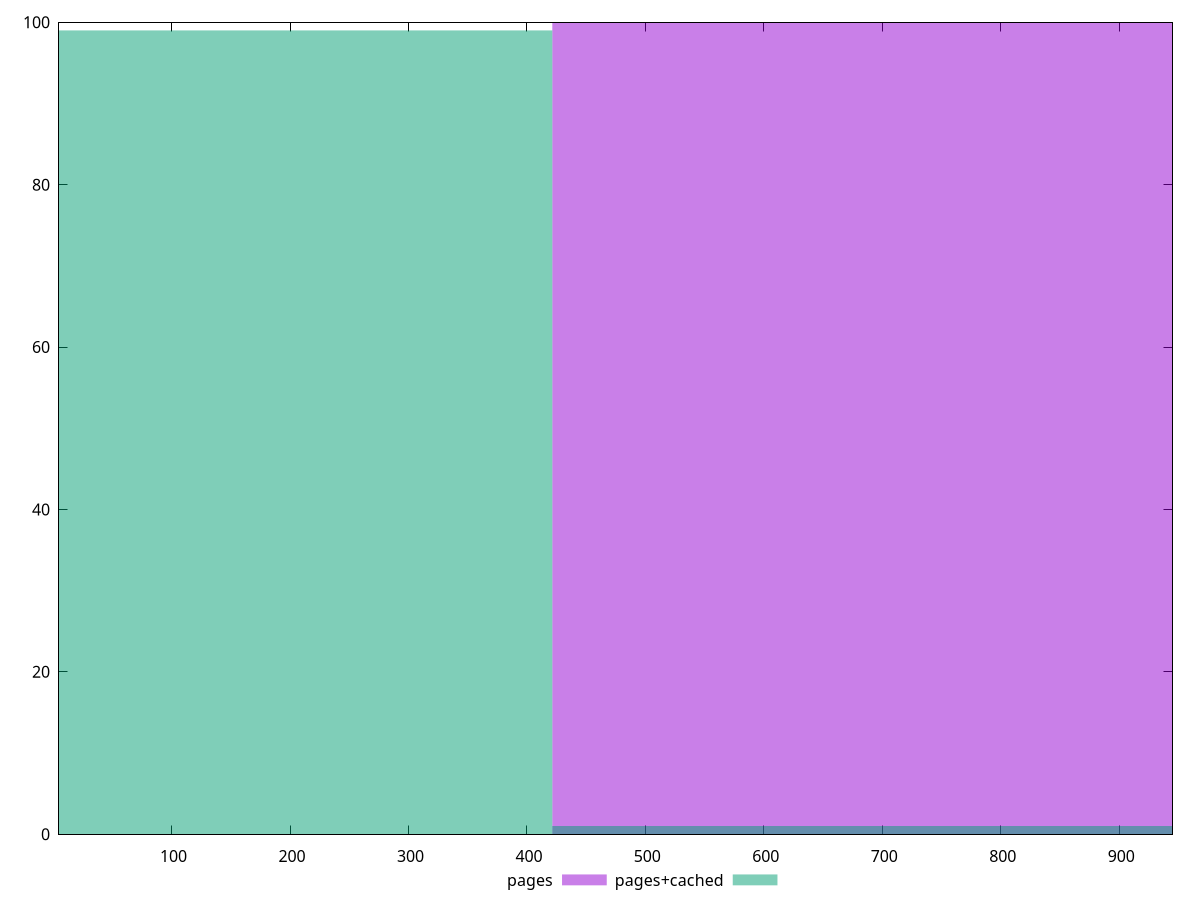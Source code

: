 reset

$pages <<EOF
842.8686068765131 100
EOF

$pagesCached <<EOF
842.8686068765131 1
0 99
EOF

set key outside below
set boxwidth 842.8686068765131
set xrange [4.9603:945.0389999999999]
set yrange [0:100]
set style fill transparent solid 0.5 noborder
set terminal svg size 640, 500 enhanced background rgb 'white'
set output "report_00007_2020-12-11T15:55:29.892Z/network-server-latency/comparison/histogram/1_vs_2.svg"

plot $pages title "pages" with boxes, \
     $pagesCached title "pages+cached" with boxes

reset
